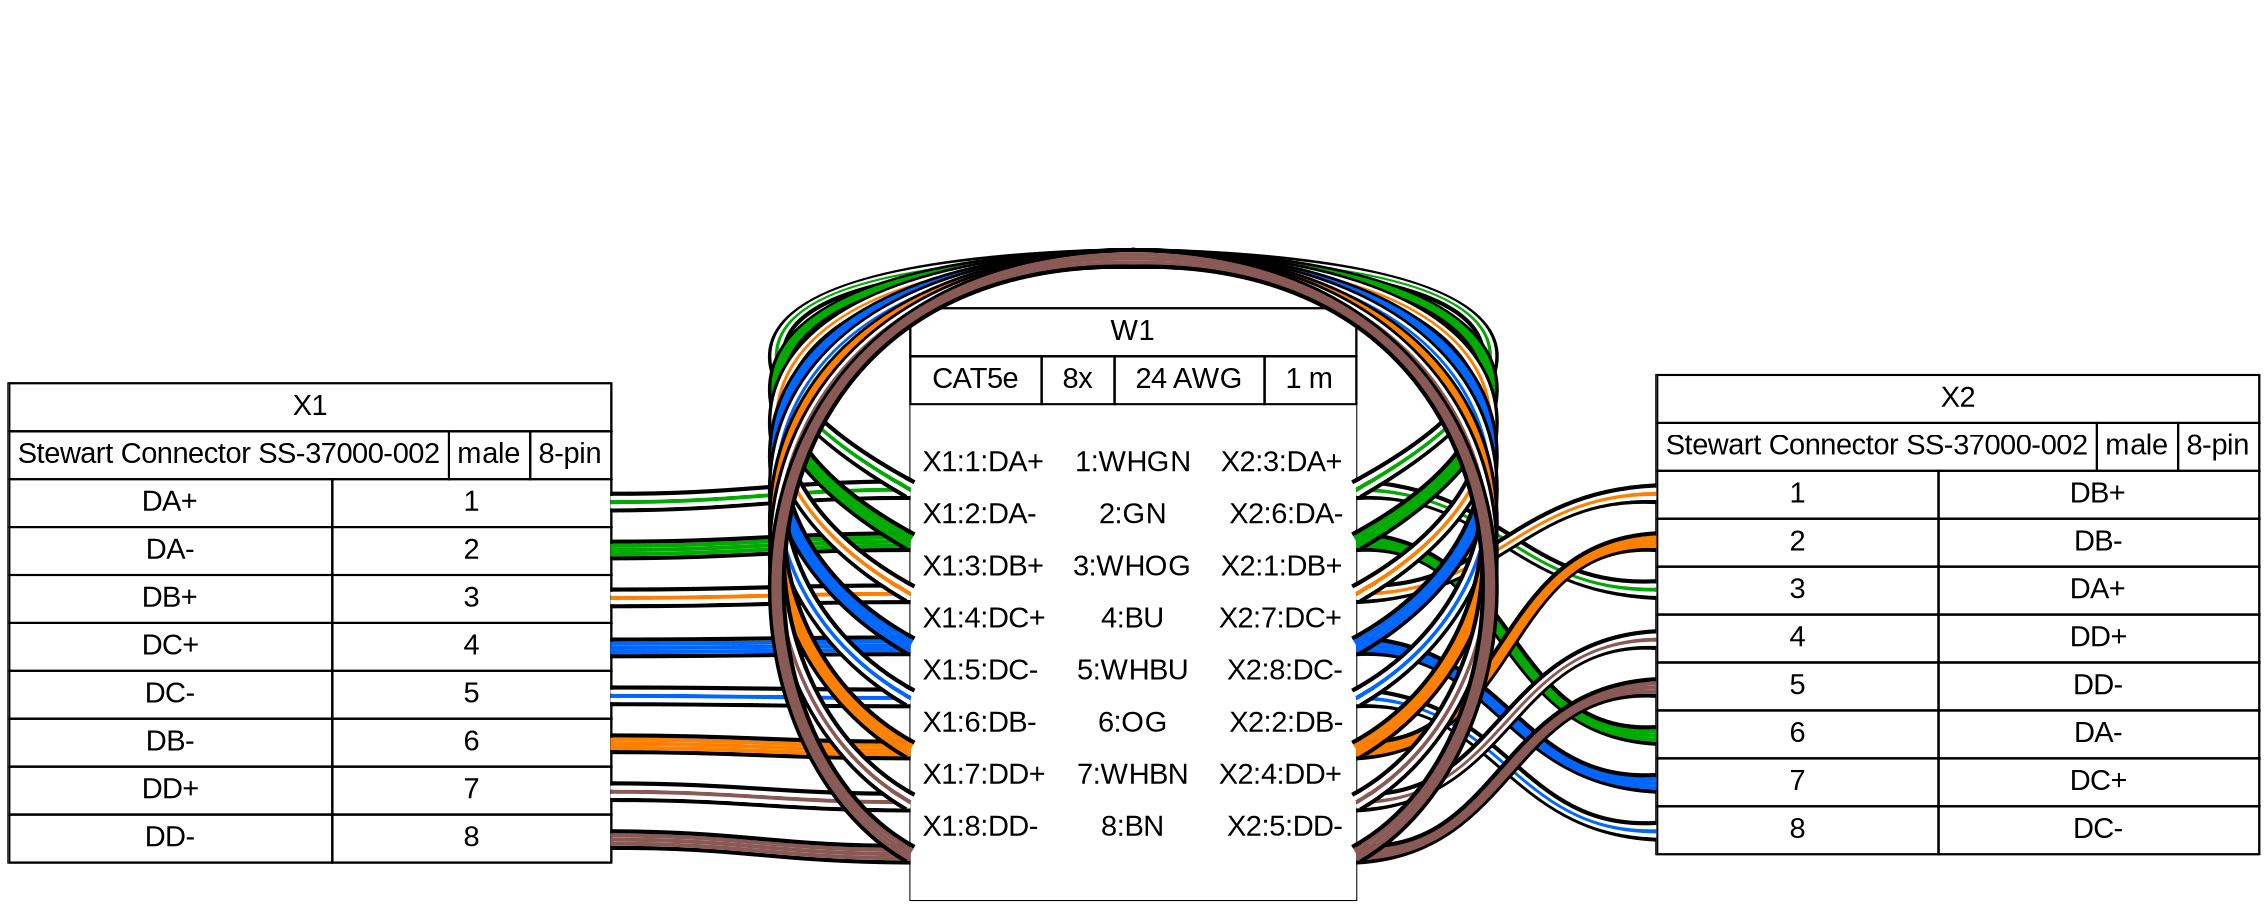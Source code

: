 graph {
// Graph generated by WireViz 0.5-dev+refactor
// https://github.com/wireviz/WireViz
	graph [bgcolor="#FFFFFF" fontname=arial nodesep=0.33 rankdir=LR ranksep=2]
	node [fillcolor="#FFFFFF" fontname=arial height=0 margin=0 shape=none style=filled width=0]
	edge [fontname=arial style=bold]
	X1 [label=<
<table border="0" cellspacing="0" cellpadding="0" bgcolor="#FFFFFF">
 <tr>
  <td>
   <table border="0" cellborder="1" cellpadding="3" cellspacing="0">
    <tr>
     <td>X1</td>
    </tr>
   </table>
  </td>
 </tr>
 <tr>
  <td>
   <table border="0" cellborder="1" cellpadding="3" cellspacing="0">
    <tr>
     <td>Stewart Connector SS-37000-002</td>
     <td>male</td>
     <td>8-pin</td>
    </tr>
   </table>
  </td>
 </tr>
 <tr>
  <td>
   <table border="0" cellborder="1" cellpadding="3" cellspacing="0">
    <tr>
     <td>DA+</td>
     <td port="p1r">1</td>
    </tr>
    <tr>
     <td>DA-</td>
     <td port="p2r">2</td>
    </tr>
    <tr>
     <td>DB+</td>
     <td port="p3r">3</td>
    </tr>
    <tr>
     <td>DC+</td>
     <td port="p4r">4</td>
    </tr>
    <tr>
     <td>DC-</td>
     <td port="p5r">5</td>
    </tr>
    <tr>
     <td>DB-</td>
     <td port="p6r">6</td>
    </tr>
    <tr>
     <td>DD+</td>
     <td port="p7r">7</td>
    </tr>
    <tr>
     <td>DD-</td>
     <td port="p8r">8</td>
    </tr>
   </table>
  </td>
 </tr>
</table>
> shape=box style=filled]
	X2 [label=<
<table border="0" cellspacing="0" cellpadding="0" bgcolor="#FFFFFF">
 <tr>
  <td>
   <table border="0" cellborder="1" cellpadding="3" cellspacing="0">
    <tr>
     <td>X2</td>
    </tr>
   </table>
  </td>
 </tr>
 <tr>
  <td>
   <table border="0" cellborder="1" cellpadding="3" cellspacing="0">
    <tr>
     <td>Stewart Connector SS-37000-002</td>
     <td>male</td>
     <td>8-pin</td>
    </tr>
   </table>
  </td>
 </tr>
 <tr>
  <td>
   <table border="0" cellborder="1" cellpadding="3" cellspacing="0">
    <tr>
     <td port="p1l">1</td>
     <td>DB+</td>
    </tr>
    <tr>
     <td port="p2l">2</td>
     <td>DB-</td>
    </tr>
    <tr>
     <td port="p3l">3</td>
     <td>DA+</td>
    </tr>
    <tr>
     <td port="p4l">4</td>
     <td>DD+</td>
    </tr>
    <tr>
     <td port="p5l">5</td>
     <td>DD-</td>
    </tr>
    <tr>
     <td port="p6l">6</td>
     <td>DA-</td>
    </tr>
    <tr>
     <td port="p7l">7</td>
     <td>DC+</td>
    </tr>
    <tr>
     <td port="p8l">8</td>
     <td>DC-</td>
    </tr>
   </table>
  </td>
 </tr>
</table>
> shape=box style=filled]
	W1 [label=<
<table border="0" cellspacing="0" cellpadding="0" bgcolor="#FFFFFF">
 <tr>
  <td>
   <table border="0" cellborder="1" cellpadding="3" cellspacing="0">
    <tr>
     <td>W1</td>
    </tr>
   </table>
  </td>
 </tr>
 <tr>
  <td>
   <table border="0" cellborder="1" cellpadding="3" cellspacing="0">
    <tr>
     <td>CAT5e</td>
     <td>8x</td>
     <td>24 AWG</td>
     <td>1 m</td>
    </tr>
   </table>
  </td>
 </tr>
 <tr>
  <td>
   <table border="0" cellborder="0" cellspacing="0">
    <tr>
     <td>&nbsp;</td>
    </tr>
    <tr>
     <td align="left"> X1:1:DA+</td>
     <td> </td>
     <td>1:WHGN</td>
     <td> </td>
     <td align="right">X2:3:DA+ </td>
    </tr>
    <tr>
     <td border="0" cellspacing="0" cellpadding="0" colspan="5" height="6" port="w1"></td>
    </tr>
    <tr>
     <td align="left"> X1:2:DA-</td>
     <td> </td>
     <td>2:GN</td>
     <td> </td>
     <td align="right">X2:6:DA- </td>
    </tr>
    <tr>
     <td border="0" cellspacing="0" cellpadding="0" colspan="5" height="6" port="w2"></td>
    </tr>
    <tr>
     <td align="left"> X1:3:DB+</td>
     <td> </td>
     <td>3:WHOG</td>
     <td> </td>
     <td align="right">X2:1:DB+ </td>
    </tr>
    <tr>
     <td border="0" cellspacing="0" cellpadding="0" colspan="5" height="6" port="w3"></td>
    </tr>
    <tr>
     <td align="left"> X1:4:DC+</td>
     <td> </td>
     <td>4:BU</td>
     <td> </td>
     <td align="right">X2:7:DC+ </td>
    </tr>
    <tr>
     <td border="0" cellspacing="0" cellpadding="0" colspan="5" height="6" port="w4"></td>
    </tr>
    <tr>
     <td align="left"> X1:5:DC-</td>
     <td> </td>
     <td>5:WHBU</td>
     <td> </td>
     <td align="right">X2:8:DC- </td>
    </tr>
    <tr>
     <td border="0" cellspacing="0" cellpadding="0" colspan="5" height="6" port="w5"></td>
    </tr>
    <tr>
     <td align="left"> X1:6:DB-</td>
     <td> </td>
     <td>6:OG</td>
     <td> </td>
     <td align="right">X2:2:DB- </td>
    </tr>
    <tr>
     <td border="0" cellspacing="0" cellpadding="0" colspan="5" height="6" port="w6"></td>
    </tr>
    <tr>
     <td align="left"> X1:7:DD+</td>
     <td> </td>
     <td>7:WHBN</td>
     <td> </td>
     <td align="right">X2:4:DD+ </td>
    </tr>
    <tr>
     <td border="0" cellspacing="0" cellpadding="0" colspan="5" height="6" port="w7"></td>
    </tr>
    <tr>
     <td align="left"> X1:8:DD-</td>
     <td> </td>
     <td>8:BN</td>
     <td> </td>
     <td align="right">X2:5:DD- </td>
    </tr>
    <tr>
     <td border="0" cellspacing="0" cellpadding="0" colspan="5" height="6" port="w8"></td>
    </tr>
    <tr>
     <td>&nbsp;</td>
    </tr>
   </table>
  </td>
 </tr>
</table>
> shape=box style=filled]
	edge [color="#000000:#FFFFFF:#00AA00:#FFFFFF:#000000"]
	X1:p1r:e -- W1:w1:w
	W1:w1:e -- X2:p3l:w
	edge [color="#000000:#00AA00:#00AA00:#00AA00:#000000"]
	X1:p2r:e -- W1:w2:w
	W1:w2:e -- X2:p6l:w
	edge [color="#000000:#FFFFFF:#FF8000:#FFFFFF:#000000"]
	X1:p3r:e -- W1:w3:w
	W1:w3:e -- X2:p1l:w
	edge [color="#000000:#0066FF:#0066FF:#0066FF:#000000"]
	X1:p4r:e -- W1:w4:w
	W1:w4:e -- X2:p7l:w
	edge [color="#000000:#FFFFFF:#0066FF:#FFFFFF:#000000"]
	X1:p5r:e -- W1:w5:w
	W1:w5:e -- X2:p8l:w
	edge [color="#000000:#FF8000:#FF8000:#FF8000:#000000"]
	X1:p6r:e -- W1:w6:w
	W1:w6:e -- X2:p2l:w
	edge [color="#000000:#FFFFFF:#895956:#FFFFFF:#000000"]
	X1:p7r:e -- W1:w7:w
	W1:w7:e -- X2:p4l:w
	edge [color="#000000:#895956:#895956:#895956:#000000"]
	X1:p8r:e -- W1:w8:w
	W1:w8:e -- X2:p5l:w
	W1:w1:e -- W1:w1:w [color="#000000:#FFFFFF:#00AA00:#FFFFFF:#000000" straight=straight]
	W1:w2:e -- W1:w2:w [color="#000000:#00AA00:#00AA00:#00AA00:#000000" straight=straight]
	W1:w3:e -- W1:w3:w [color="#000000:#FFFFFF:#FF8000:#FFFFFF:#000000" straight=straight]
	W1:w4:e -- W1:w4:w [color="#000000:#0066FF:#0066FF:#0066FF:#000000" straight=straight]
	W1:w5:e -- W1:w5:w [color="#000000:#FFFFFF:#0066FF:#FFFFFF:#000000" straight=straight]
	W1:w6:e -- W1:w6:w [color="#000000:#FF8000:#FF8000:#FF8000:#000000" straight=straight]
	W1:w7:e -- W1:w7:w [color="#000000:#FFFFFF:#895956:#FFFFFF:#000000" straight=straight]
	W1:w8:e -- W1:w8:w [color="#000000:#895956:#895956:#895956:#000000" straight=straight]
}
